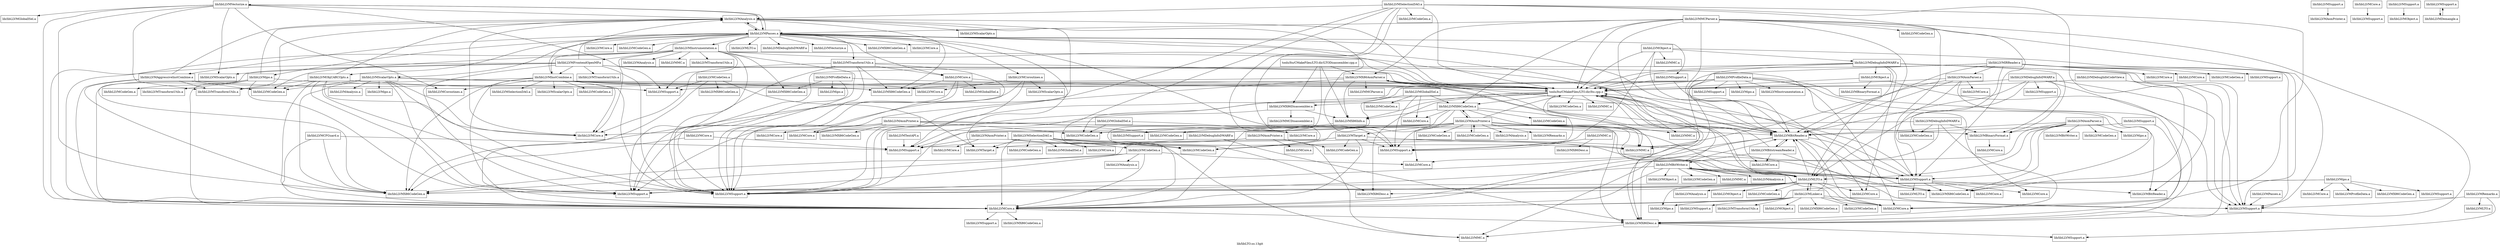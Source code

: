 digraph "lib/libLTO.so.13git" {
	label="lib/libLTO.so.13git";

	Node0x55c073703420 [shape=record,shape=record,label="{tools/lto/CMakeFiles/LTO.dir/LTODisassembler.cpp.o}"];
	Node0x55c073703420 -> Node0x55c073703e48;
	Node0x55c073703420 -> Node0x55c0736e7a20;
	Node0x55c073703420 -> Node0x55c0736f3b80;
	Node0x55c073703420 -> Node0x55c0736f3708;
	Node0x55c073703e48 [shape=record,shape=record,label="{lib/libLLVMX86AsmParser.a}"];
	Node0x55c073703e48 -> Node0x55c073702a60;
	Node0x55c073703e48 -> Node0x55c0736fc9b0;
	Node0x55c073703e48 -> Node0x55c0736f3708;
	Node0x55c073703e48 -> Node0x55c073709a80;
	Node0x55c073703e48 -> Node0x55c0736f1e40;
	Node0x55c073703e48 -> Node0x55c0736e8a60;
	Node0x55c073703e48 -> Node0x55c0736ff118;
	Node0x55c0736e7a20 [shape=record,shape=record,label="{lib/libLLVMX86Desc.a}"];
	Node0x55c0736f3b80 [shape=record,shape=record,label="{lib/libLLVMX86Disassembler.a}"];
	Node0x55c0736f3b80 -> Node0x55c0736f3708;
	Node0x55c0736f3b80 -> Node0x55c0736ecaf8;
	Node0x55c0736f3b80 -> Node0x55c0736f05e0;
	Node0x55c0736f3708 [shape=record,shape=record,label="{lib/libLLVMX86Info.a}"];
	Node0x55c0736f3708 -> Node0x55c0737037c8;
	Node0x55c073702a60 [shape=record,shape=record,label="{tools/lto/CMakeFiles/LTO.dir/lto.cpp.o}"];
	Node0x55c073702a60 -> Node0x55c073703e48;
	Node0x55c073702a60 -> Node0x55c073706af8;
	Node0x55c073702a60 -> Node0x55c0736e7a20;
	Node0x55c073702a60 -> Node0x55c0736f3b80;
	Node0x55c073702a60 -> Node0x55c0736f3708;
	Node0x55c073702a60 -> Node0x55c0736f2798;
	Node0x55c073702a60 -> Node0x55c073701610;
	Node0x55c073702a60 -> Node0x55c073709a80;
	Node0x55c073702a60 -> Node0x55c0736e8ac8;
	Node0x55c073702a60 -> Node0x55c0736edf48;
	Node0x55c073702a60 -> Node0x55c0737012d0;
	Node0x55c073702a60 -> Node0x55c0737059e8;
	Node0x55c073706af8 [shape=record,shape=record,label="{lib/libLLVMX86CodeGen.a}"];
	Node0x55c073706af8 -> Node0x55c0736fc9b0;
	Node0x55c073706af8 -> Node0x55c0736f3708;
	Node0x55c073706af8 -> Node0x55c073701b58;
	Node0x55c073706af8 -> Node0x55c0736e63c8;
	Node0x55c073706af8 -> Node0x55c0736e5db0;
	Node0x55c073706af8 -> Node0x55c0736f1e40;
	Node0x55c073706af8 -> Node0x55c0737059e8;
	Node0x55c073706af8 -> Node0x55c073712e60;
	Node0x55c0736f2798 [shape=record,shape=record,label="{lib/libLLVMBitReader.a}"];
	Node0x55c0736f2798 -> Node0x55c073702a60;
	Node0x55c0736f2798 -> Node0x55c0737060d0;
	Node0x55c0736f2798 -> Node0x55c0736f7530;
	Node0x55c0736f2798 -> Node0x55c073709a80;
	Node0x55c0736f2798 -> Node0x55c073708080;
	Node0x55c0736f2798 -> Node0x55c0736edba0;
	Node0x55c0736f2798 -> Node0x55c0736fada8;
	Node0x55c073701610 [shape=record,shape=record,label="{lib/libLLVMCore.a}"];
	Node0x55c073709a80 [shape=record,shape=record,label="{lib/libLLVMSupport.a}"];
	Node0x55c0736e8ac8 [shape=record,shape=record,label="{lib/libLLVMCodeGen.a}"];
	Node0x55c0736edf48 [shape=record,shape=record,label="{lib/libLLVMLTO.a}"];
	Node0x55c0736edf48 -> Node0x55c073702a60;
	Node0x55c0736edf48 -> Node0x55c073703898;
	Node0x55c0736edf48 -> Node0x55c0736e7a20;
	Node0x55c0736edf48 -> Node0x55c0736f2798;
	Node0x55c0736edf48 -> Node0x55c0736f6b70;
	Node0x55c0736edf48 -> Node0x55c073709a80;
	Node0x55c0736edf48 -> Node0x55c073708080;
	Node0x55c0736edf48 -> Node0x55c0736f3498;
	Node0x55c0736edf48 -> Node0x55c0736f9750;
	Node0x55c0736edf48 -> Node0x55c0736f6280;
	Node0x55c0736edf48 -> Node0x55c073710420;
	Node0x55c0736edf48 -> Node0x55c0736e7268;
	Node0x55c0736edf48 -> Node0x55c0736f21e8;
	Node0x55c0736edf48 -> Node0x55c0736fdd30;
	Node0x55c0737012d0 [shape=record,shape=record,label="{lib/libLLVMMC.a}"];
	Node0x55c0737059e8 [shape=record,shape=record,label="{lib/libLLVMSupport.a}"];
	Node0x55c0736fc9b0 [shape=record,shape=record,label="{lib/libLLVMX86Desc.a}"];
	Node0x55c0736fc9b0 -> Node0x55c073707318;
	Node0x55c0736fc9b0 -> Node0x55c0736fe070;
	Node0x55c0736f1e40 [shape=record,shape=record,label="{lib/libLLVMMC.a}"];
	Node0x55c0736e8a60 [shape=record,shape=record,label="{lib/libLLVMSupport.a}"];
	Node0x55c0736ff118 [shape=record,shape=record,label="{lib/libLLVMMCParser.a}"];
	Node0x55c073701b58 [shape=record,shape=record,label="{lib/libLLVMCodeGen.a}"];
	Node0x55c0736e63c8 [shape=record,shape=record,label="{lib/libLLVMCore.a}"];
	Node0x55c0736e5db0 [shape=record,shape=record,label="{lib/libLLVMCodeGen.a}"];
	Node0x55c073712e60 [shape=record,shape=record,label="{lib/libLLVMAsmPrinter.a}"];
	Node0x55c073712e60 -> Node0x55c073702a60;
	Node0x55c073712e60 -> Node0x55c073706af8;
	Node0x55c073712e60 -> Node0x55c0736fc9b0;
	Node0x55c073712e60 -> Node0x55c0736f2798;
	Node0x55c073712e60 -> Node0x55c0736f7530;
	Node0x55c073712e60 -> Node0x55c0736fdbf8;
	Node0x55c073712e60 -> Node0x55c0736e59a0;
	Node0x55c073712e60 -> Node0x55c073709a80;
	Node0x55c073712e60 -> Node0x55c073703eb0;
	Node0x55c073712e60 -> Node0x55c0736e1f88;
	Node0x55c073712e60 -> Node0x55c0736e7950;
	Node0x55c073712e60 -> Node0x55c0736edf48;
	Node0x55c073712e60 -> Node0x55c0736e2058;
	Node0x55c073712e60 -> Node0x55c0736edba0;
	Node0x55c073712e60 -> Node0x55c0737133a8;
	Node0x55c073712e60 -> Node0x55c0736fe620;
	Node0x55c073712e60 -> Node0x55c0736f9068;
	Node0x55c073712e60 -> Node0x55c0736eda68;
	Node0x55c073712e60 -> Node0x55c0736f0c60;
	Node0x55c073707318 [shape=record,shape=record,label="{lib/libLLVMMC.a}"];
	Node0x55c0736fe070 [shape=record,shape=record,label="{lib/libLLVMSupport.a}"];
	Node0x55c0736ecaf8 [shape=record,shape=record,label="{lib/libLLVMMCDisassembler.a}"];
	Node0x55c0736f05e0 [shape=record,shape=record,label="{lib/libLLVMSupport.a}"];
	Node0x55c0737037c8 [shape=record,shape=record,label="{lib/libLLVMSupport.a}"];
	Node0x55c0737060d0 [shape=record,shape=record,label="{lib/libLLVMX86CodeGen.a}"];
	Node0x55c0736f7530 [shape=record,shape=record,label="{lib/libLLVMCore.a}"];
	Node0x55c0736f7530 -> Node0x55c07370d8a8;
	Node0x55c0736f7530 -> Node0x55c0736fc9b0;
	Node0x55c0736f7530 -> Node0x55c073703830;
	Node0x55c073708080 [shape=record,shape=record,label="{lib/libLLVMCore.a}"];
	Node0x55c0736edba0 [shape=record,shape=record,label="{lib/libLLVMSupport.a}"];
	Node0x55c0736edba0 -> Node0x55c073702a60;
	Node0x55c0736edba0 -> Node0x55c0737060d0;
	Node0x55c0736edba0 -> Node0x55c0736f2528;
	Node0x55c0736edba0 -> Node0x55c073701f00;
	Node0x55c0736edba0 -> Node0x55c07370a370;
	Node0x55c0736edba0 -> Node0x55c0736e6498;
	Node0x55c0736fada8 [shape=record,shape=record,label="{lib/libLLVMBitstreamReader.a}"];
	Node0x55c0736fada8 -> Node0x55c073702a60;
	Node0x55c0736fada8 -> Node0x55c0736f2798;
	Node0x55c0736fada8 -> Node0x55c073701610;
	Node0x55c0736fada8 -> Node0x55c0737111f0;
	Node0x55c0736fada8 -> Node0x55c073710420;
	Node0x55c07370d8a8 [shape=record,shape=record,label="{lib/libLLVMX86CodeGen.a}"];
	Node0x55c073703830 [shape=record,shape=record,label="{lib/libLLVMSupport.a}"];
	Node0x55c0737094d0 [shape=record,shape=record,label="{lib/libLLVMCodeGen.a}"];
	Node0x55c0737094d0 -> Node0x55c073703898;
	Node0x55c0737094d0 -> Node0x55c0736f7530;
	Node0x55c0737094d0 -> Node0x55c0736e59a0;
	Node0x55c0737094d0 -> Node0x55c0736f9750;
	Node0x55c0737094d0 -> Node0x55c07370ba98;
	Node0x55c073703898 [shape=record,shape=record,label="{lib/libLLVMX86CodeGen.a}"];
	Node0x55c0736e59a0 [shape=record,shape=record,label="{lib/libLLVMCore.a}"];
	Node0x55c0736f9750 [shape=record,shape=record,label="{lib/libLLVMSupport.a}"];
	Node0x55c07370ba98 [shape=record,shape=record,label="{lib/libLLVMAnalysis.a}"];
	Node0x55c0736f6b70 [shape=record,shape=record,label="{lib/libLLVMCore.a}"];
	Node0x55c0736f3498 [shape=record,shape=record,label="{lib/libLLVMCodeGen.a}"];
	Node0x55c0736f6280 [shape=record,shape=record,label="{lib/libLLVMipo.a}"];
	Node0x55c073710420 [shape=record,shape=record,label="{lib/libLLVMBitWriter.a}"];
	Node0x55c073710420 -> Node0x55c073702a60;
	Node0x55c073710420 -> Node0x55c0737060d0;
	Node0x55c073710420 -> Node0x55c0736f2798;
	Node0x55c073710420 -> Node0x55c0736f7530;
	Node0x55c073710420 -> Node0x55c073709a80;
	Node0x55c073710420 -> Node0x55c073708080;
	Node0x55c073710420 -> Node0x55c0736f4408;
	Node0x55c073710420 -> Node0x55c0736edf48;
	Node0x55c073710420 -> Node0x55c073705368;
	Node0x55c073710420 -> Node0x55c0736edba0;
	Node0x55c073710420 -> Node0x55c0736fe7c0;
	Node0x55c073710420 -> Node0x55c0736fd370;
	Node0x55c0736e7268 [shape=record,shape=record,label="{lib/libLLVMLinker.a}"];
	Node0x55c0736e7268 -> Node0x55c0736fe890;
	Node0x55c0736e7268 -> Node0x55c0736f2798;
	Node0x55c0736e7268 -> Node0x55c0736f7530;
	Node0x55c0736e7268 -> Node0x55c0737111f0;
	Node0x55c0736e7268 -> Node0x55c073708080;
	Node0x55c0736e7268 -> Node0x55c0736eb1c8;
	Node0x55c0736e7268 -> Node0x55c0736edf48;
	Node0x55c0736e7268 -> Node0x55c07370eaf0;
	Node0x55c0736e7268 -> Node0x55c0736f6280;
	Node0x55c0736e7268 -> Node0x55c0736f9e38;
	Node0x55c0736e7268 -> Node0x55c0736e8038;
	Node0x55c0736f21e8 [shape=record,shape=record,label="{lib/libLLVMAnalysis.a}"];
	Node0x55c0736fdd30 [shape=record,shape=record,label="{lib/libLLVMObject.a}"];
	Node0x55c0736e78e8 [shape=record,shape=record,label="{lib/libLLVMMC.a}"];
	Node0x55c0736e78e8 -> Node0x55c0736e7678;
	Node0x55c0736e78e8 -> Node0x55c0737059e8;
	Node0x55c0736e7678 [shape=record,shape=record,label="{lib/libLLVMX86Desc.a}"];
	Node0x55c0736f2528 [shape=record,shape=record,label="{lib/libLLVMBitReader.a}"];
	Node0x55c073701f00 [shape=record,shape=record,label="{lib/libLLVMCore.a}"];
	Node0x55c07370a370 [shape=record,shape=record,label="{lib/libLLVMCore.a}"];
	Node0x55c0736e6498 [shape=record,shape=record,label="{lib/libLLVMLTO.a}"];
	Node0x55c0737133a8 [shape=record,shape=record,label="{lib/libLLVMTarget.a}"];
	Node0x55c0737133a8 -> Node0x55c073703898;
	Node0x55c0737133a8 -> Node0x55c0736f7530;
	Node0x55c0737133a8 -> Node0x55c0736e3ed0;
	Node0x55c0737133a8 -> Node0x55c0736f1e40;
	Node0x55c0737133a8 -> Node0x55c0737059e8;
	Node0x55c0736e3ed0 [shape=record,shape=record,label="{lib/libLLVMCodeGen.a}"];
	Node0x55c0736fdbf8 [shape=record,shape=record,label="{lib/libLLVMCodeGen.a}"];
	Node0x55c073703eb0 [shape=record,shape=record,label="{lib/libLLVMCore.a}"];
	Node0x55c0736e1f88 [shape=record,shape=record,label="{lib/libLLVMCodeGen.a}"];
	Node0x55c0736e7950 [shape=record,shape=record,label="{lib/libLLVMCodeGen.a}"];
	Node0x55c0736e2058 [shape=record,shape=record,label="{lib/libLLVMMC.a}"];
	Node0x55c0736fe620 [shape=record,shape=record,label="{lib/libLLVMCodeGen.a}"];
	Node0x55c0736fe620 -> Node0x55c073712e60;
	Node0x55c0736f9068 [shape=record,shape=record,label="{lib/libLLVMAnalysis.a}"];
	Node0x55c0736eda68 [shape=record,shape=record,label="{lib/libLLVMBinaryFormat.a}"];
	Node0x55c0736eda68 -> Node0x55c0736f6690;
	Node0x55c0736f0c60 [shape=record,shape=record,label="{lib/libLLVMRemarks.a}"];
	Node0x55c0736fe278 [shape=record,shape=record,label="{lib/libLLVMAsmPrinter.a}"];
	Node0x55c0736fe278 -> Node0x55c073704c18;
	Node0x55c0736fe278 -> Node0x55c0736e3ed0;
	Node0x55c0736fe278 -> Node0x55c073707318;
	Node0x55c0736fe278 -> Node0x55c073713820;
	Node0x55c073704c18 [shape=record,shape=record,label="{lib/libLLVMCore.a}"];
	Node0x55c073713820 [shape=record,shape=record,label="{lib/libLLVMTarget.a}"];
	Node0x55c073713138 [shape=record,shape=record,label="{lib/libLLVMAsmPrinter.a}"];
	Node0x55c073713138 -> Node0x55c073705a50;
	Node0x55c073713138 -> Node0x55c0736ffdb0;
	Node0x55c073713138 -> Node0x55c0736fdbf8;
	Node0x55c073713138 -> Node0x55c07370ffa8;
	Node0x55c073713138 -> Node0x55c0736e7950;
	Node0x55c073713138 -> Node0x55c0736edf48;
	Node0x55c073713138 -> Node0x55c0736f9750;
	Node0x55c073705a50 [shape=record,shape=record,label="{lib/libLLVMX86CodeGen.a}"];
	Node0x55c0736ffdb0 [shape=record,shape=record,label="{lib/libLLVMCore.a}"];
	Node0x55c07370ffa8 [shape=record,shape=record,label="{lib/libLLVMCore.a}"];
	Node0x55c073715018 [shape=record,shape=record,label="{lib/libLLVMSupport.a}"];
	Node0x55c073715018 -> Node0x55c073712508;
	Node0x55c073712508 [shape=record,shape=record,label="{lib/libLLVMAsmPrinter.a}"];
	Node0x55c0736eef88 [shape=record,shape=record,label="{lib/libLLVMAsmPrinter.a}"];
	Node0x55c0736eef88 -> Node0x55c073701b58;
	Node0x55c0736eef88 -> Node0x55c07370ee98;
	Node0x55c0736eef88 -> Node0x55c0736f1e40;
	Node0x55c0736eef88 -> Node0x55c0736f05e0;
	Node0x55c07370ee98 [shape=record,shape=record,label="{lib/libLLVMCore.a}"];
	Node0x55c0736efbb8 [shape=record,shape=record,label="{lib/libLLVMDebugInfoDWARF.a}"];
	Node0x55c0736efbb8 -> Node0x55c0736fc9b0;
	Node0x55c0736efbb8 -> Node0x55c0736e5118;
	Node0x55c0736efbb8 -> Node0x55c073707318;
	Node0x55c0736efbb8 -> Node0x55c0736f05e0;
	Node0x55c0736efbb8 -> Node0x55c0736eda68;
	Node0x55c0736e5118 [shape=record,shape=record,label="{lib/libLLVMCodeGen.a}"];
	Node0x55c0736f1960 [shape=record,shape=record,label="{lib/libLLVMSupport.a}"];
	Node0x55c0736f1960 -> Node0x55c0736fc9b0;
	Node0x55c0736f1960 -> Node0x55c0736f2798;
	Node0x55c0736f84a0 [shape=record,shape=record,label="{lib/libLLVMDebugInfoDWARF.a}"];
	Node0x55c0736f84a0 -> Node0x55c073702a60;
	Node0x55c0736f84a0 -> Node0x55c0736fc9b0;
	Node0x55c0736f84a0 -> Node0x55c0736f2798;
	Node0x55c0736f84a0 -> Node0x55c0736f6b70;
	Node0x55c0736f84a0 -> Node0x55c0737111f0;
	Node0x55c0736f84a0 -> Node0x55c0736edf48;
	Node0x55c0736f84a0 -> Node0x55c0736f9750;
	Node0x55c0736f84a0 -> Node0x55c0736fcf60;
	Node0x55c0736f84a0 -> Node0x55c0736eda68;
	Node0x55c0737111f0 [shape=record,shape=record,label="{lib/libLLVMSupport.a}"];
	Node0x55c0736fcf60 [shape=record,shape=record,label="{lib/libLLVMObject.a}"];
	Node0x55c0736fcf60 -> Node0x55c073702a60;
	Node0x55c0736fcf60 -> Node0x55c0737111f0;
	Node0x55c0736fcf60 -> Node0x55c0736ed380;
	Node0x55c073707ad0 [shape=record,shape=record,label="{lib/libLLVMDebugInfoDWARF.a}"];
	Node0x55c073707ad0 -> Node0x55c0736fc9b0;
	Node0x55c073707ad0 -> Node0x55c0736f05e0;
	Node0x55c07370a098 [shape=record,shape=record,label="{lib/libLLVMDebugInfoDWARF.a}"];
	Node0x55c07370a098 -> Node0x55c073702a60;
	Node0x55c07370a098 -> Node0x55c0736fc9b0;
	Node0x55c07370a098 -> Node0x55c0736f2798;
	Node0x55c07370a098 -> Node0x55c0737111f0;
	Node0x55c07370a098 -> Node0x55c0736e5118;
	Node0x55c07370a098 -> Node0x55c0736fb838;
	Node0x55c07370a098 -> Node0x55c0736eda68;
	Node0x55c0736fb838 [shape=record,shape=record,label="{lib/libLLVMSupport.a}"];
	Node0x55c07370d088 [shape=record,shape=record,label="{lib/libLLVMGlobalISel.a}"];
	Node0x55c07370d088 -> Node0x55c073706af8;
	Node0x55c07370d088 -> Node0x55c0736fe9c8;
	Node0x55c07370d088 -> Node0x55c0736e63c8;
	Node0x55c07370d088 -> Node0x55c0736e7950;
	Node0x55c07370d088 -> Node0x55c0737059e8;
	Node0x55c0736fe9c8 [shape=record,shape=record,label="{lib/libLLVMCodeGen.a}"];
	Node0x55c073708630 [shape=record,shape=record,label="{lib/libLLVMCodeGen.a}"];
	Node0x55c073708630 -> Node0x55c0736ffd48;
	Node0x55c073708630 -> Node0x55c0736f7530;
	Node0x55c073708630 -> Node0x55c0736e8a60;
	Node0x55c073708630 -> Node0x55c073713820;
	Node0x55c0736ffd48 [shape=record,shape=record,label="{lib/libLLVMX86CodeGen.a}"];
	Node0x55c073709bb8 [shape=record,shape=record,label="{lib/libLLVMGlobalISel.a}"];
	Node0x55c073709bb8 -> Node0x55c0736ffdb0;
	Node0x55c073709bb8 -> Node0x55c0736fdbf8;
	Node0x55c073709bb8 -> Node0x55c07370f8c0;
	Node0x55c07370f8c0 [shape=record,shape=record,label="{lib/libLLVMCore.a}"];
	Node0x55c0736ed450 [shape=record,shape=record,label="{lib/libLLVMSelectionDAG.a}"];
	Node0x55c0736ed450 -> Node0x55c073702a60;
	Node0x55c0736ed450 -> Node0x55c0737060d0;
	Node0x55c0736ed450 -> Node0x55c0736f7530;
	Node0x55c0736ed450 -> Node0x55c073701b58;
	Node0x55c0736ed450 -> Node0x55c07370f8c0;
	Node0x55c0736ed450 -> Node0x55c073709a80;
	Node0x55c0736ed450 -> Node0x55c073708080;
	Node0x55c0736ed450 -> Node0x55c07370fe08;
	Node0x55c0736ed450 -> Node0x55c0736edba0;
	Node0x55c0736ed450 -> Node0x55c0736ef5a0;
	Node0x55c07370fe08 [shape=record,shape=record,label="{lib/libLLVMCodeGen.a}"];
	Node0x55c0736ef5a0 [shape=record,shape=record,label="{lib/libLLVMAnalysis.a}"];
	Node0x55c0736ef5a0 -> Node0x55c073702a60;
	Node0x55c0736ef5a0 -> Node0x55c073703280;
	Node0x55c0736ef5a0 -> Node0x55c0736f7530;
	Node0x55c0736ef5a0 -> Node0x55c073709a80;
	Node0x55c0736ef5a0 -> Node0x55c073703eb0;
	Node0x55c0736ef5a0 -> Node0x55c0737059e8;
	Node0x55c0736ef5a0 -> Node0x55c0736fe418;
	Node0x55c0736ef5a0 -> Node0x55c07370f580;
	Node0x55c0736fcb50 [shape=record,shape=record,label="{lib/libLLVMCore.a}"];
	Node0x55c0736fcb50 -> Node0x55c073709e28;
	Node0x55c073709e28 [shape=record,shape=record,label="{lib/libLLVMSupport.a}"];
	Node0x55c0736fd030 [shape=record,shape=record,label="{lib/libLLVMSelectionDAG.a}"];
	Node0x55c0736fd030 -> Node0x55c0737060d0;
	Node0x55c0736fd030 -> Node0x55c0736f7530;
	Node0x55c0736fd030 -> Node0x55c073701b58;
	Node0x55c0736fd030 -> Node0x55c0736e8b30;
	Node0x55c0736fd030 -> Node0x55c0737094d0;
	Node0x55c0736fd030 -> Node0x55c073707318;
	Node0x55c0736fd030 -> Node0x55c0736edba0;
	Node0x55c0736fd030 -> Node0x55c073713820;
	Node0x55c0736fd030 -> Node0x55c073709670;
	Node0x55c0736fd030 -> Node0x55c07370af38;
	Node0x55c0736e8b30 [shape=record,shape=record,label="{lib/libLLVMCore.a}"];
	Node0x55c073709670 [shape=record,shape=record,label="{lib/libLLVMCodeGen.a}"];
	Node0x55c07370af38 [shape=record,shape=record,label="{lib/libLLVMGlobalISel.a}"];
	Node0x55c0736fe0d8 [shape=record,shape=record,label="{lib/libLLVMCFGuard.a}"];
	Node0x55c0736fe0d8 -> Node0x55c073703898;
	Node0x55c0736fe0d8 -> Node0x55c0736f7530;
	Node0x55c0736fe0d8 -> Node0x55c0736f05e0;
	Node0x55c0736fe418 [shape=record,shape=record,label="{lib/libLLVMPasses.a}"];
	Node0x55c0736fe418 -> Node0x55c073702a60;
	Node0x55c0736fe418 -> Node0x55c07370bd70;
	Node0x55c0736fe418 -> Node0x55c0736fc9b0;
	Node0x55c0736fe418 -> Node0x55c0736f2798;
	Node0x55c0736fe418 -> Node0x55c0736e69e0;
	Node0x55c0736fe418 -> Node0x55c073709a80;
	Node0x55c0736fe418 -> Node0x55c073703b08;
	Node0x55c0736fe418 -> Node0x55c0736e6910;
	Node0x55c0736fe418 -> Node0x55c0736e89f8;
	Node0x55c0736fe418 -> Node0x55c0737059e8;
	Node0x55c0736fe418 -> Node0x55c073713820;
	Node0x55c0736fe418 -> Node0x55c0736f7ce8;
	Node0x55c0736fe418 -> Node0x55c07370c118;
	Node0x55c0736fe418 -> Node0x55c073712368;
	Node0x55c0736fe418 -> Node0x55c073713958;
	Node0x55c0736fe418 -> Node0x55c0736fa2b0;
	Node0x55c0736fe418 -> Node0x55c0736ead50;
	Node0x55c0736fe418 -> Node0x55c0736e7060;
	Node0x55c0736fe418 -> Node0x55c073714ba0;
	Node0x55c0736fe418 -> Node0x55c073710c40;
	Node0x55c0736fe418 -> Node0x55c073710558;
	Node0x55c0736fe418 -> Node0x55c07370dec0;
	Node0x55c0736fe418 -> Node0x55c07370a850;
	Node0x55c0736fe418 -> Node0x55c0736f2e18;
	Node0x55c0736fe418 -> Node0x55c0736ef5a0;
	Node0x55c07370bd70 [shape=record,shape=record,label="{lib/libLLVMX86CodeGen.a}"];
	Node0x55c0736e69e0 [shape=record,shape=record,label="{lib/libLLVMCore.a}"];
	Node0x55c073703b08 [shape=record,shape=record,label="{lib/libLLVMCore.a}"];
	Node0x55c0736e6910 [shape=record,shape=record,label="{lib/libLLVMCodeGen.a}"];
	Node0x55c0736e89f8 [shape=record,shape=record,label="{lib/libLLVMLTO.a}"];
	Node0x55c0736f7ce8 [shape=record,shape=record,label="{lib/libLLVMVectorize.a}"];
	Node0x55c0736f7ce8 -> Node0x55c073703898;
	Node0x55c0736f7ce8 -> Node0x55c0736f7530;
	Node0x55c0736f7ce8 -> Node0x55c0736e8a60;
	Node0x55c0736f7ce8 -> Node0x55c07370a030;
	Node0x55c0736f7ce8 -> Node0x55c0736fe418;
	Node0x55c0736f7ce8 -> Node0x55c0736e5a08;
	Node0x55c0736f7ce8 -> Node0x55c07370ef00;
	Node0x55c0736f7ce8 -> Node0x55c0736f6d78;
	Node0x55c0736f7ce8 -> Node0x55c0736ef5a0;
	Node0x55c07370c118 [shape=record,shape=record,label="{lib/libLLVMDebugInfoDWARF.a}"];
	Node0x55c073712368 [shape=record,shape=record,label="{lib/libLLVMCore.a}"];
	Node0x55c073712368 -> Node0x55c073702a60;
	Node0x55c073712368 -> Node0x55c073703280;
	Node0x55c073712368 -> Node0x55c073709a80;
	Node0x55c073712368 -> Node0x55c0736f9750;
	Node0x55c073712368 -> Node0x55c07370ec90;
	Node0x55c073713958 [shape=record,shape=record,label="{lib/libLLVMSupport.a}"];
	Node0x55c073713958 -> Node0x55c073702a60;
	Node0x55c073713958 -> Node0x55c0736f6b70;
	Node0x55c0736fa2b0 [shape=record,shape=record,label="{lib/libLLVMObjCARCOpts.a}"];
	Node0x55c0736fa2b0 -> Node0x55c073703280;
	Node0x55c0736fa2b0 -> Node0x55c0736f7530;
	Node0x55c0736fa2b0 -> Node0x55c073709a80;
	Node0x55c0736fa2b0 -> Node0x55c073703eb0;
	Node0x55c0736fa2b0 -> Node0x55c073712ec8;
	Node0x55c0736fa2b0 -> Node0x55c0736f9750;
	Node0x55c0736fa2b0 -> Node0x55c0736f6d78;
	Node0x55c0736fa2b0 -> Node0x55c0736ef5a0;
	Node0x55c0736ead50 [shape=record,shape=record,label="{lib/libLLVMCoroutines.a}"];
	Node0x55c0736ead50 -> Node0x55c073703898;
	Node0x55c0736ead50 -> Node0x55c0736f5c68;
	Node0x55c0736ead50 -> Node0x55c0736f05e0;
	Node0x55c0736ead50 -> Node0x55c0737150e8;
	Node0x55c0736e7060 [shape=record,shape=record,label="{lib/libLLVMipo.a}"];
	Node0x55c0736e7060 -> Node0x55c073703280;
	Node0x55c0736e7060 -> Node0x55c0736f7530;
	Node0x55c0736e7060 -> Node0x55c0736e2c88;
	Node0x55c0736e7060 -> Node0x55c0736f9750;
	Node0x55c0736e7060 -> Node0x55c0736e2608;
	Node0x55c0736e7060 -> Node0x55c0736ef5a0;
	Node0x55c073714ba0 [shape=record,shape=record,label="{lib/libLLVMScalarOpts.a}"];
	Node0x55c073714ba0 -> Node0x55c073702a60;
	Node0x55c073714ba0 -> Node0x55c073703898;
	Node0x55c073714ba0 -> Node0x55c0736f5c68;
	Node0x55c073714ba0 -> Node0x55c073709a80;
	Node0x55c073714ba0 -> Node0x55c073703eb0;
	Node0x55c073714ba0 -> Node0x55c073712ec8;
	Node0x55c073714ba0 -> Node0x55c0736f9750;
	Node0x55c073714ba0 -> Node0x55c0737056a8;
	Node0x55c073714ba0 -> Node0x55c0736f2590;
	Node0x55c073710c40 [shape=record,shape=record,label="{lib/libLLVMAggressiveInstCombine.a}"];
	Node0x55c073710c40 -> Node0x55c073703898;
	Node0x55c073710c40 -> Node0x55c0736f7530;
	Node0x55c073710c40 -> Node0x55c073712ec8;
	Node0x55c073710c40 -> Node0x55c0736e8a60;
	Node0x55c073710c40 -> Node0x55c0736f6d78;
	Node0x55c073710c40 -> Node0x55c0736ef5a0;
	Node0x55c073710558 [shape=record,shape=record,label="{lib/libLLVMInstCombine.a}"];
	Node0x55c073710558 -> Node0x55c073702a60;
	Node0x55c073710558 -> Node0x55c073703898;
	Node0x55c073710558 -> Node0x55c0736f2798;
	Node0x55c073710558 -> Node0x55c0736f7530;
	Node0x55c073710558 -> Node0x55c073709a80;
	Node0x55c073710558 -> Node0x55c073703eb0;
	Node0x55c073710558 -> Node0x55c073709190;
	Node0x55c073710558 -> Node0x55c0736edba0;
	Node0x55c073710558 -> Node0x55c0736f0e68;
	Node0x55c073710558 -> Node0x55c0736e5a08;
	Node0x55c073710558 -> Node0x55c073711668;
	Node0x55c073710558 -> Node0x55c0736f6d78;
	Node0x55c073710558 -> Node0x55c0736ef5a0;
	Node0x55c07370dec0 [shape=record,shape=record,label="{lib/libLLVMVectorize.a}"];
	Node0x55c07370a850 [shape=record,shape=record,label="{lib/libLLVMInstrumentation.a}"];
	Node0x55c07370a850 -> Node0x55c073702a60;
	Node0x55c07370a850 -> Node0x55c073701268;
	Node0x55c07370a850 -> Node0x55c0736f2798;
	Node0x55c07370a850 -> Node0x55c0736f7530;
	Node0x55c07370a850 -> Node0x55c073709a80;
	Node0x55c07370a850 -> Node0x55c073703eb0;
	Node0x55c07370a850 -> Node0x55c073712ec8;
	Node0x55c07370a850 -> Node0x55c073705508;
	Node0x55c07370a850 -> Node0x55c0736e8a60;
	Node0x55c07370a850 -> Node0x55c0736e1cb0;
	Node0x55c07370a850 -> Node0x55c0736f6968;
	Node0x55c07370a850 -> Node0x55c0736fbbe0;
	Node0x55c0736f2e18 [shape=record,shape=record,label="{lib/libLLVMTransformUtils.a}"];
	Node0x55c0736f2e18 -> Node0x55c073702a60;
	Node0x55c0736f2e18 -> Node0x55c073703280;
	Node0x55c0736f2e18 -> Node0x55c0736ffdb0;
	Node0x55c0736f2e18 -> Node0x55c073709a80;
	Node0x55c0736f2e18 -> Node0x55c073703eb0;
	Node0x55c0736f2e18 -> Node0x55c0736f9750;
	Node0x55c0736f2e18 -> Node0x55c073712368;
	Node0x55c073703280 [shape=record,shape=record,label="{lib/libLLVMX86CodeGen.a}"];
	Node0x55c07370ec90 [shape=record,shape=record,label="{lib/libLLVMGlobalISel.a}"];
	Node0x55c0736f90d0 [shape=record,shape=record,label="{lib/libLLVMPasses.a}"];
	Node0x55c0736f90d0 -> Node0x55c0737111f0;
	Node0x55c073712ec8 [shape=record,shape=record,label="{lib/libLLVMCodeGen.a}"];
	Node0x55c0736f6d78 [shape=record,shape=record,label="{lib/libLLVMTransformUtils.a}"];
	Node0x55c0736f5c68 [shape=record,shape=record,label="{lib/libLLVMCore.a}"];
	Node0x55c0737150e8 [shape=record,shape=record,label="{lib/libLLVMScalarOpts.a}"];
	Node0x55c0736e2c88 [shape=record,shape=record,label="{lib/libLLVMCodeGen.a}"];
	Node0x55c0736e2608 [shape=record,shape=record,label="{lib/libLLVMTransformUtils.a}"];
	Node0x55c073703010 [shape=record,shape=record,label="{lib/libLLVMCore.a}"];
	Node0x55c073703010 -> Node0x55c073703898;
	Node0x55c073703010 -> Node0x55c0736f05e0;
	Node0x55c073701fd0 [shape=record,shape=record,label="{lib/libLLVMipo.a}"];
	Node0x55c073701fd0 -> Node0x55c07370bea8;
	Node0x55c073701fd0 -> Node0x55c0736f7530;
	Node0x55c073701fd0 -> Node0x55c073712710;
	Node0x55c073701fd0 -> Node0x55c07370b758;
	Node0x55c073701fd0 -> Node0x55c0736f9750;
	Node0x55c073701fd0 -> Node0x55c073708908;
	Node0x55c07370bea8 [shape=record,shape=record,label="{lib/libLLVMX86CodeGen.a}"];
	Node0x55c073712710 [shape=record,shape=record,label="{lib/libLLVMSupport.a}"];
	Node0x55c07370b758 [shape=record,shape=record,label="{lib/libLLVMCore.a}"];
	Node0x55c073708908 [shape=record,shape=record,label="{lib/libLLVMProfileData.a}"];
	Node0x55c0736f4408 [shape=record,shape=record,label="{lib/libLLVMCodeGen.a}"];
	Node0x55c073705368 [shape=record,shape=record,label="{lib/libLLVMMC.a}"];
	Node0x55c0736fe7c0 [shape=record,shape=record,label="{lib/libLLVMAnalysis.a}"];
	Node0x55c0736fd370 [shape=record,shape=record,label="{lib/libLLVMObject.a}"];
	Node0x55c0737056a8 [shape=record,shape=record,label="{lib/libLLVMipo.a}"];
	Node0x55c0736f2590 [shape=record,shape=record,label="{lib/libLLVMAnalysis.a}"];
	Node0x55c073709190 [shape=record,shape=record,label="{lib/libLLVMCodeGen.a}"];
	Node0x55c0736f0e68 [shape=record,shape=record,label="{lib/libLLVMSelectionDAG.a}"];
	Node0x55c0736e5a08 [shape=record,shape=record,label="{lib/libLLVMCoroutines.a}"];
	Node0x55c073711668 [shape=record,shape=record,label="{lib/libLLVMScalarOpts.a}"];
	Node0x55c0736fe890 [shape=record,shape=record,label="{lib/libLLVMX86CodeGen.a}"];
	Node0x55c0736eb1c8 [shape=record,shape=record,label="{lib/libLLVMCodeGen.a}"];
	Node0x55c07370eaf0 [shape=record,shape=record,label="{lib/libLLVMSupport.a}"];
	Node0x55c0736f9e38 [shape=record,shape=record,label="{lib/libLLVMTransformUtils.a}"];
	Node0x55c0736e8038 [shape=record,shape=record,label="{lib/libLLVMObject.a}"];
	Node0x55c0736e1cb0 [shape=record,shape=record,label="{lib/libLLVMFrontendOpenMP.a}"];
	Node0x55c0736e1cb0 -> Node0x55c073702a60;
	Node0x55c0736e1cb0 -> Node0x55c073703898;
	Node0x55c0736e1cb0 -> Node0x55c0736f7530;
	Node0x55c0736e1cb0 -> Node0x55c073709a80;
	Node0x55c0736e1cb0 -> Node0x55c073708080;
	Node0x55c0736e1cb0 -> Node0x55c0736f9750;
	Node0x55c0736e1cb0 -> Node0x55c0736fe418;
	Node0x55c0736e1cb0 -> Node0x55c07370ef00;
	Node0x55c0736e1cb0 -> Node0x55c073710558;
	Node0x55c0736e1cb0 -> Node0x55c0736f58c0;
	Node0x55c07370ef00 [shape=record,shape=record,label="{lib/libLLVMScalarOpts.a}"];
	Node0x55c0736f58c0 [shape=record,shape=record,label="{lib/libLLVMTransformUtils.a}"];
	Node0x55c0736e7c90 [shape=record,shape=record,label="{lib/libLLVMIRReader.a}"];
	Node0x55c0736e7c90 -> Node0x55c073702a60;
	Node0x55c0736e7c90 -> Node0x55c0736f2798;
	Node0x55c0736e7c90 -> Node0x55c073711c80;
	Node0x55c0736e7c90 -> Node0x55c0737111f0;
	Node0x55c0736e7c90 -> Node0x55c073705640;
	Node0x55c0736e7c90 -> Node0x55c0736e3510;
	Node0x55c0736e7c90 -> Node0x55c0736edf48;
	Node0x55c0736e7c90 -> Node0x55c0736f1e40;
	Node0x55c0736e7c90 -> Node0x55c0736e3030;
	Node0x55c0736e7c90 -> Node0x55c0736e65d0;
	Node0x55c073711c80 [shape=record,shape=record,label="{lib/libLLVMCore.a}"];
	Node0x55c073705640 [shape=record,shape=record,label="{lib/libLLVMCore.a}"];
	Node0x55c0736e3510 [shape=record,shape=record,label="{lib/libLLVMCodeGen.a}"];
	Node0x55c0736e3030 [shape=record,shape=record,label="{lib/libLLVMSupport.a}"];
	Node0x55c0736e65d0 [shape=record,shape=record,label="{lib/libLLVMAsmParser.a}"];
	Node0x55c0736e65d0 -> Node0x55c073702a60;
	Node0x55c0736e65d0 -> Node0x55c0737060d0;
	Node0x55c0736e65d0 -> Node0x55c0736f2798;
	Node0x55c0736e65d0 -> Node0x55c0736e4bd0;
	Node0x55c0736e65d0 -> Node0x55c0736f1e40;
	Node0x55c0736e65d0 -> Node0x55c0736edba0;
	Node0x55c0736e4bd0 [shape=record,shape=record,label="{lib/libLLVMCore.a}"];
	Node0x55c0736e4a98 [shape=record,shape=record,label="{lib/libLLVMAsmParser.a}"];
	Node0x55c0736e4a98 -> Node0x55c0737060d0;
	Node0x55c0736e4a98 -> Node0x55c0736f2798;
	Node0x55c0736e4a98 -> Node0x55c0736f7530;
	Node0x55c0736e4a98 -> Node0x55c0736e4418;
	Node0x55c0736e4a98 -> Node0x55c0736edf48;
	Node0x55c0736e4a98 -> Node0x55c0736edba0;
	Node0x55c0736e4a98 -> Node0x55c0736e2878;
	Node0x55c0736e4a98 -> Node0x55c0737141e0;
	Node0x55c0736e4a98 -> Node0x55c0736eda68;
	Node0x55c0736e4418 [shape=record,shape=record,label="{lib/libLLVMCodeGen.a}"];
	Node0x55c0736e2878 [shape=record,shape=record,label="{lib/libLLVMipo.a}"];
	Node0x55c0737141e0 [shape=record,shape=record,label="{lib/libLLVMBitWriter.a}"];
	Node0x55c07370a030 [shape=record,shape=record,label="{lib/libLLVMGlobalISel.a}"];
	Node0x55c073701268 [shape=record,shape=record,label="{lib/libLLVMX86CodeGen.a}"];
	Node0x55c073705508 [shape=record,shape=record,label="{lib/libLLVMMC.a}"];
	Node0x55c0736f6968 [shape=record,shape=record,label="{lib/libLLVMTransformUtils.a}"];
	Node0x55c0736fbbe0 [shape=record,shape=record,label="{lib/libLLVMAnalysis.a}"];
	Node0x55c07370f580 [shape=record,shape=record,label="{lib/libLLVMScalarOpts.a}"];
	Node0x55c0736ed380 [shape=record,shape=record,label="{lib/libLLVMBinaryFormat.a}"];
	Node0x55c0736ebe60 [shape=record,shape=record,label="{lib/libLLVMSupport.a}"];
	Node0x55c0736ebe60 -> Node0x55c0736ed4b8;
	Node0x55c0736ed4b8 [shape=record,shape=record,label="{lib/libLLVMObject.a}"];
	Node0x55c0736f0a58 [shape=record,shape=record,label="{lib/libLLVMObject.a}"];
	Node0x55c0736f0a58 -> Node0x55c073702a60;
	Node0x55c0736f0a58 -> Node0x55c0736f2798;
	Node0x55c0736f0a58 -> Node0x55c0737111f0;
	Node0x55c0736f0a58 -> Node0x55c0736f0b90;
	Node0x55c0736f0a58 -> Node0x55c0737059e8;
	Node0x55c0736f0a58 -> Node0x55c0736f84a0;
	Node0x55c0736f0b90 [shape=record,shape=record,label="{lib/libLLVMMC.a}"];
	Node0x55c0737030e0 [shape=record,shape=record,label="{lib/libLLVMMCParser.a}"];
	Node0x55c0737030e0 -> Node0x55c073702a60;
	Node0x55c0737030e0 -> Node0x55c073703e48;
	Node0x55c0737030e0 -> Node0x55c073706af8;
	Node0x55c0737030e0 -> Node0x55c0736fc9b0;
	Node0x55c0737030e0 -> Node0x55c0736f2798;
	Node0x55c0737030e0 -> Node0x55c0737111f0;
	Node0x55c0737030e0 -> Node0x55c0736e6ff8;
	Node0x55c0737030e0 -> Node0x55c0736edf48;
	Node0x55c0737030e0 -> Node0x55c0736e2058;
	Node0x55c0737030e0 -> Node0x55c0736edba0;
	Node0x55c0737030e0 -> Node0x55c0736fe418;
	Node0x55c0736e6ff8 [shape=record,shape=record,label="{lib/libLLVMCodeGen.a}"];
	Node0x55c073701338 [shape=record,shape=record,label="{lib/libLLVMDebugInfoCodeView.a}"];
	Node0x55c073701338 -> Node0x55c073702a60;
	Node0x55c073701338 -> Node0x55c0736f2528;
	Node0x55c073701338 -> Node0x55c0737111f0;
	Node0x55c0736f69d0 [shape=record,shape=record,label="{lib/libLLVMTextAPI.a}"];
	Node0x55c0736f69d0 -> Node0x55c0736f05e0;
	Node0x55c07370d0f0 [shape=record,shape=record,label="{lib/libLLVMProfileData.a}"];
	Node0x55c07370d0f0 -> Node0x55c073702a60;
	Node0x55c07370d0f0 -> Node0x55c073703280;
	Node0x55c07370d0f0 -> Node0x55c0736f2528;
	Node0x55c07370d0f0 -> Node0x55c073701f00;
	Node0x55c07370d0f0 -> Node0x55c0736fdbf8;
	Node0x55c07370d0f0 -> Node0x55c0736e59a0;
	Node0x55c07370d0f0 -> Node0x55c073709a80;
	Node0x55c07370d0f0 -> Node0x55c073708080;
	Node0x55c07370d0f0 -> Node0x55c0736f8298;
	Node0x55c07370d0f0 -> Node0x55c073706000;
	Node0x55c07370d0f0 -> Node0x55c073705bf0;
	Node0x55c0736f8298 [shape=record,shape=record,label="{lib/libLLVMSupport.a}"];
	Node0x55c073706000 [shape=record,shape=record,label="{lib/libLLVMipo.a}"];
	Node0x55c073705bf0 [shape=record,shape=record,label="{lib/libLLVMInstrumentation.a}"];
	Node0x55c07370a510 [shape=record,shape=record,label="{lib/libLLVMSupport.a}"];
	Node0x55c07370a510 -> Node0x55c07370b4e8;
	Node0x55c07370b4e8 [shape=record,shape=record,label="{lib/libLLVMDemangle.a}"];
	Node0x55c07370b4e8 -> Node0x55c07370a510;
	Node0x55c07370ad98 [shape=record,shape=record,label="{lib/libLLVMProfileData.a}"];
	Node0x55c07370ad98 -> Node0x55c073702a60;
	Node0x55c07370ad98 -> Node0x55c073701268;
	Node0x55c07370ad98 -> Node0x55c073709a80;
	Node0x55c07370ad98 -> Node0x55c073703218;
	Node0x55c073703218 [shape=record,shape=record,label="{lib/libLLVMipo.a}"];
	Node0x55c0736f6690 [shape=record,shape=record,label="{lib/libLLVMCore.a}"];
	Node0x55c0736f2250 [shape=record,shape=record,label="{lib/libLLVMRemarks.a}"];
	Node0x55c0736f2250 -> Node0x55c0737111f0;
	Node0x55c0736f2250 -> Node0x55c0736e4e40;
	Node0x55c0736f2250 -> Node0x55c0736fe070;
	Node0x55c0736e4e40 [shape=record,shape=record,label="{lib/libLLVMLTO.a}"];
}
